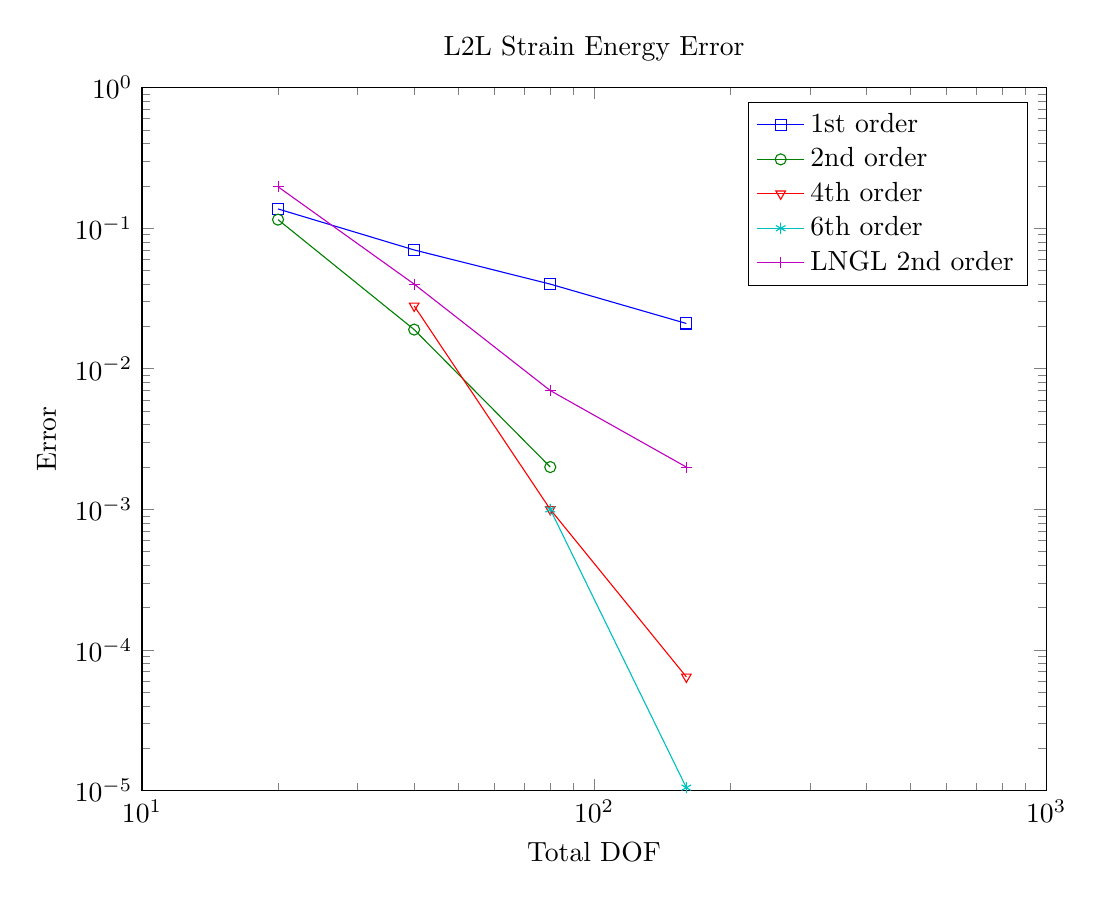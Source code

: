% This file was created by matlab2tikz v0.4.6 running on MATLAB 8.2.
% Copyright (c) 2008--2014, Nico Schlömer <nico.schloemer@gmail.com>
% All rights reserved.
% Minimal pgfplots version: 1.3
% 
% The latest updates can be retrieved from
%   http://www.mathworks.com/matlabcentral/fileexchange/22022-matlab2tikz
% where you can also make suggestions and rate matlab2tikz.
% 
%
% defining custom colors
\definecolor{mycolor1}{rgb}{0.0,0.75,0.75}%
\definecolor{mycolor2}{rgb}{0.75,0.0,0.75}%
%
\begin{tikzpicture}

\begin{axis}[%
width=4.521in,
height=3.515in,
scale only axis,
xmode=log,
xmin=10,
xmax=1000,
xminorticks=true,
xlabel={Total DOF},
ymode=log,
ymin=1e-05,
ymax=1,
yminorticks=true,
ylabel={Error},
title={L2L Strain Energy Error},
legend style={draw=black,fill=white,legend cell align=left}
]
\addplot [color=blue,solid,mark=square,mark options={solid}]
  table[row sep=crcr]{
20	0.137	\\
40	0.07	\\
80	0.04	\\
160	0.021	\\
};
\addlegendentry{1st order};

\addplot [color=black!50!green,solid,mark=o,mark options={solid}]
  table[row sep=crcr]{
20	0.115	\\
40	0.019	\\
80	0.002	\\
160	0.0	\\
};
\addlegendentry{2nd order};

\addplot [color=red,solid,mark=triangle,mark options={solid,,rotate=180}]
  table[row sep=crcr]{
40	0.028	\\
80	0.001	\\
160	6.438e-05	\\
};
\addlegendentry{4th order};

\addplot [color=mycolor1,solid,mark=asterisk,mark options={solid}]
  table[row sep=crcr]{
80	0.001	\\
160	1.049e-05	\\
};
\addlegendentry{6th order};

\addplot [color=mycolor2,solid,mark=+,mark options={solid}]
  table[row sep=crcr]{
20	0.197	\\
40	0.04	\\
80	0.007	\\
160	0.002	\\
};
\addlegendentry{LNGL 2nd order};

\end{axis}
\end{tikzpicture}%
